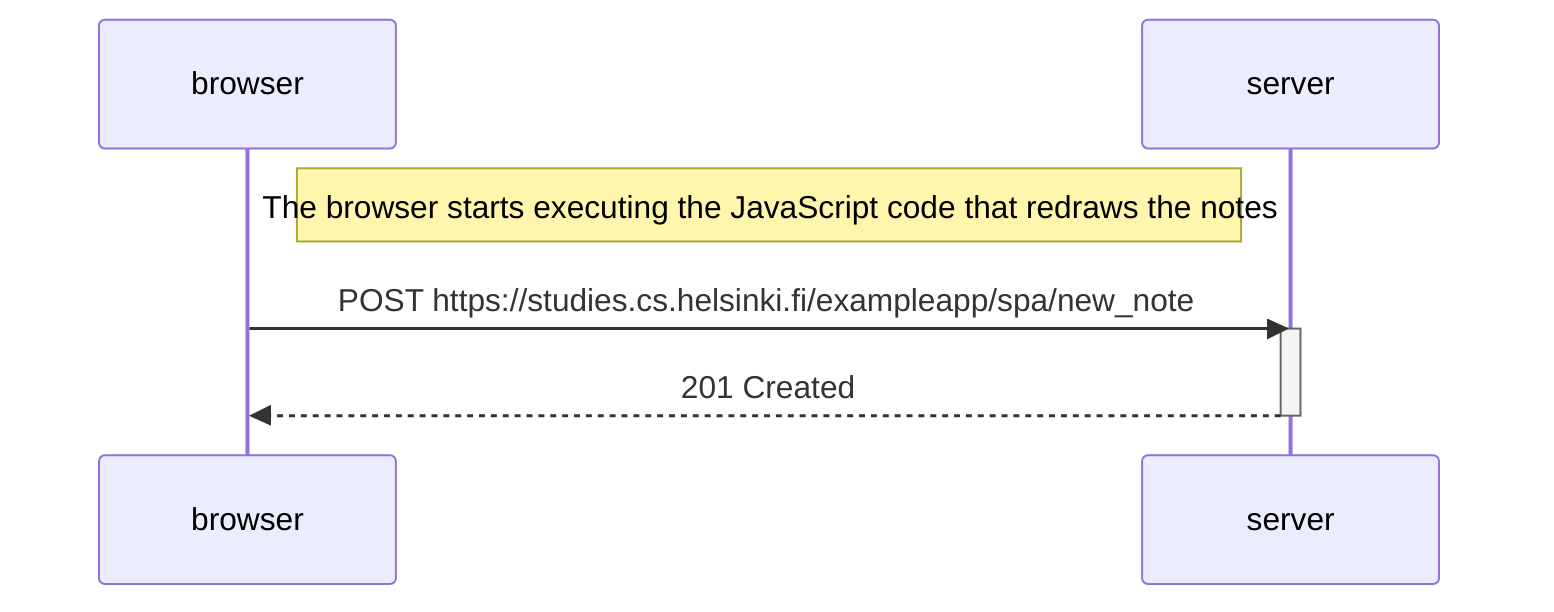 sequenceDiagram
    participant browser
    participant server

    Note right of browser: The browser starts executing the JavaScript code that redraws the notes
    browser->>server: POST https://studies.cs.helsinki.fi/exampleapp/spa/new_note
    activate server
    server-->>browser: 201 Created
    deactivate server